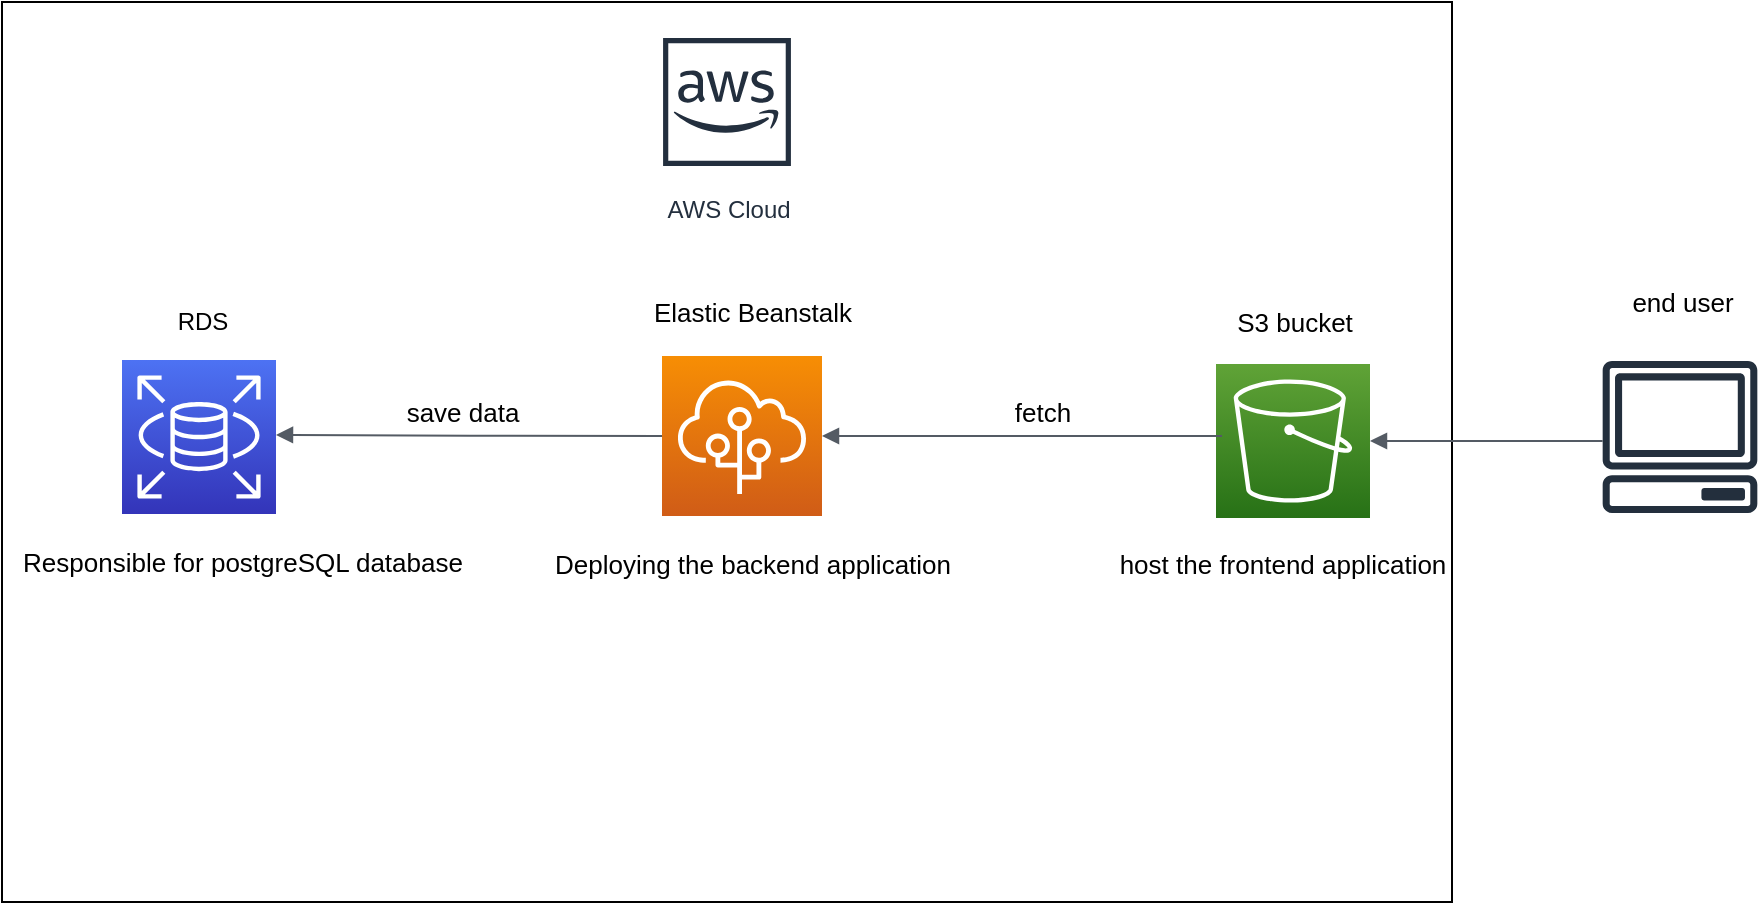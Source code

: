 <mxfile version="20.8.15" type="device"><diagram id="HGJFR--orxA5TlTy35AV" name="Page-1"><mxGraphModel dx="1105" dy="578" grid="1" gridSize="10" guides="1" tooltips="1" connect="1" arrows="1" fold="1" page="1" pageScale="1" pageWidth="850" pageHeight="1100" math="0" shadow="0"><root><mxCell id="0"/><mxCell id="1" parent="0"/><mxCell id="vg3FvGB7EgrQv3eyctPb-2" value="" style="sketch=0;points=[[0,0,0],[0.25,0,0],[0.5,0,0],[0.75,0,0],[1,0,0],[0,1,0],[0.25,1,0],[0.5,1,0],[0.75,1,0],[1,1,0],[0,0.25,0],[0,0.5,0],[0,0.75,0],[1,0.25,0],[1,0.5,0],[1,0.75,0]];outlineConnect=0;fontColor=#232F3E;gradientColor=#4D72F3;gradientDirection=north;fillColor=#3334B9;strokeColor=#ffffff;dashed=0;verticalLabelPosition=bottom;verticalAlign=top;align=center;html=1;fontSize=12;fontStyle=0;aspect=fixed;shape=mxgraph.aws4.resourceIcon;resIcon=mxgraph.aws4.rds;" vertex="1" parent="1"><mxGeometry x="70" y="229" width="77" height="77" as="geometry"/></mxCell><mxCell id="vg3FvGB7EgrQv3eyctPb-3" value="" style="sketch=0;points=[[0,0,0],[0.25,0,0],[0.5,0,0],[0.75,0,0],[1,0,0],[0,1,0],[0.25,1,0],[0.5,1,0],[0.75,1,0],[1,1,0],[0,0.25,0],[0,0.5,0],[0,0.75,0],[1,0.25,0],[1,0.5,0],[1,0.75,0]];outlineConnect=0;fontColor=#232F3E;gradientColor=#F78E04;gradientDirection=north;fillColor=#D05C17;strokeColor=#ffffff;dashed=0;verticalLabelPosition=bottom;verticalAlign=top;align=center;html=1;fontSize=12;fontStyle=0;aspect=fixed;shape=mxgraph.aws4.resourceIcon;resIcon=mxgraph.aws4.elastic_beanstalk;" vertex="1" parent="1"><mxGeometry x="340" y="227" width="80" height="80" as="geometry"/></mxCell><mxCell id="vg3FvGB7EgrQv3eyctPb-4" value="" style="sketch=0;points=[[0,0,0],[0.25,0,0],[0.5,0,0],[0.75,0,0],[1,0,0],[0,1,0],[0.25,1,0],[0.5,1,0],[0.75,1,0],[1,1,0],[0,0.25,0],[0,0.5,0],[0,0.75,0],[1,0.25,0],[1,0.5,0],[1,0.75,0]];outlineConnect=0;fontColor=#232F3E;gradientColor=#60A337;gradientDirection=north;fillColor=#277116;strokeColor=#ffffff;dashed=0;verticalLabelPosition=bottom;verticalAlign=top;align=center;html=1;fontSize=12;fontStyle=0;aspect=fixed;shape=mxgraph.aws4.resourceIcon;resIcon=mxgraph.aws4.s3;" vertex="1" parent="1"><mxGeometry x="617" y="231" width="77" height="77" as="geometry"/></mxCell><mxCell id="vg3FvGB7EgrQv3eyctPb-5" value="RDS" style="text;html=1;align=center;verticalAlign=middle;resizable=0;points=[];autosize=1;strokeColor=none;fillColor=none;" vertex="1" parent="1"><mxGeometry x="85" y="195" width="50" height="30" as="geometry"/></mxCell><mxCell id="vg3FvGB7EgrQv3eyctPb-6" value="&lt;p style=&quot;line-height: 120%;&quot;&gt;&lt;font style=&quot;font-size: 13px;&quot;&gt;Responsible for postgreSQL database&lt;/font&gt;&lt;/p&gt;" style="text;html=1;align=center;verticalAlign=middle;resizable=0;points=[];autosize=1;strokeColor=none;fillColor=none;" vertex="1" parent="1"><mxGeometry x="10" y="306" width="240" height="50" as="geometry"/></mxCell><mxCell id="vg3FvGB7EgrQv3eyctPb-7" value="Elastic Beanstalk" style="text;html=1;align=center;verticalAlign=middle;resizable=0;points=[];autosize=1;strokeColor=none;fillColor=none;fontSize=13;" vertex="1" parent="1"><mxGeometry x="325" y="190" width="120" height="30" as="geometry"/></mxCell><mxCell id="vg3FvGB7EgrQv3eyctPb-8" value="Deploying the backend application" style="text;html=1;align=center;verticalAlign=middle;resizable=0;points=[];autosize=1;strokeColor=none;fillColor=none;fontSize=13;" vertex="1" parent="1"><mxGeometry x="280" y="316" width="210" height="30" as="geometry"/></mxCell><mxCell id="vg3FvGB7EgrQv3eyctPb-9" value="host the frontend application" style="text;html=1;align=center;verticalAlign=middle;resizable=0;points=[];autosize=1;strokeColor=none;fillColor=none;fontSize=13;" vertex="1" parent="1"><mxGeometry x="560" y="316" width="180" height="30" as="geometry"/></mxCell><mxCell id="vg3FvGB7EgrQv3eyctPb-10" value="S3 bucket" style="text;html=1;align=center;verticalAlign=middle;resizable=0;points=[];autosize=1;strokeColor=none;fillColor=none;fontSize=13;" vertex="1" parent="1"><mxGeometry x="615.5" y="195" width="80" height="30" as="geometry"/></mxCell><mxCell id="vg3FvGB7EgrQv3eyctPb-15" value="" style="edgeStyle=orthogonalEdgeStyle;html=1;endArrow=none;elbow=vertical;startArrow=block;startFill=1;strokeColor=#545B64;rounded=0;fontSize=13;exitX=1;exitY=0.5;exitDx=0;exitDy=0;exitPerimeter=0;" edge="1" parent="1" source="vg3FvGB7EgrQv3eyctPb-3"><mxGeometry width="100" relative="1" as="geometry"><mxPoint x="450" y="269" as="sourcePoint"/><mxPoint x="620" y="267" as="targetPoint"/><Array as="points"><mxPoint x="620" y="267"/></Array></mxGeometry></mxCell><mxCell id="vg3FvGB7EgrQv3eyctPb-16" value="" style="edgeStyle=orthogonalEdgeStyle;html=1;endArrow=none;elbow=vertical;startArrow=block;startFill=1;strokeColor=#545B64;rounded=0;fontSize=13;exitX=1;exitY=0.5;exitDx=0;exitDy=0;exitPerimeter=0;" edge="1" parent="1" target="vg3FvGB7EgrQv3eyctPb-3"><mxGeometry width="100" relative="1" as="geometry"><mxPoint x="147" y="266.44" as="sourcePoint"/><mxPoint x="350" y="270" as="targetPoint"/><Array as="points"/></mxGeometry></mxCell><mxCell id="vg3FvGB7EgrQv3eyctPb-17" value="" style="rounded=0;whiteSpace=wrap;html=1;fontSize=13;fillColor=none;" vertex="1" parent="1"><mxGeometry x="10" y="50" width="725" height="450" as="geometry"/></mxCell><mxCell id="vg3FvGB7EgrQv3eyctPb-20" value="fetch" style="text;html=1;align=center;verticalAlign=middle;resizable=0;points=[];autosize=1;strokeColor=none;fillColor=none;fontSize=13;" vertex="1" parent="1"><mxGeometry x="505" y="240" width="50" height="30" as="geometry"/></mxCell><mxCell id="vg3FvGB7EgrQv3eyctPb-21" value="save data" style="text;html=1;align=center;verticalAlign=middle;resizable=0;points=[];autosize=1;strokeColor=none;fillColor=none;fontSize=13;" vertex="1" parent="1"><mxGeometry x="200" y="240" width="80" height="30" as="geometry"/></mxCell><mxCell id="vg3FvGB7EgrQv3eyctPb-22" value="" style="sketch=0;outlineConnect=0;fontColor=#232F3E;gradientColor=none;fillColor=#232F3D;strokeColor=none;dashed=0;verticalLabelPosition=bottom;verticalAlign=top;align=center;html=1;fontSize=12;fontStyle=0;aspect=fixed;pointerEvents=1;shape=mxgraph.aws4.client;" vertex="1" parent="1"><mxGeometry x="810" y="229.5" width="78" height="76" as="geometry"/></mxCell><mxCell id="vg3FvGB7EgrQv3eyctPb-23" value="end user" style="text;html=1;align=center;verticalAlign=middle;resizable=0;points=[];autosize=1;strokeColor=none;fillColor=none;fontSize=13;" vertex="1" parent="1"><mxGeometry x="815" y="185" width="70" height="30" as="geometry"/></mxCell><mxCell id="vg3FvGB7EgrQv3eyctPb-24" value="" style="edgeStyle=orthogonalEdgeStyle;html=1;endArrow=none;elbow=vertical;startArrow=block;startFill=1;strokeColor=#545B64;rounded=0;fontSize=13;" edge="1" parent="1" source="vg3FvGB7EgrQv3eyctPb-4" target="vg3FvGB7EgrQv3eyctPb-22"><mxGeometry width="100" relative="1" as="geometry"><mxPoint x="710" y="250" as="sourcePoint"/><mxPoint x="800" y="270" as="targetPoint"/><Array as="points"><mxPoint x="740" y="270"/><mxPoint x="740" y="270"/></Array></mxGeometry></mxCell><mxCell id="vg3FvGB7EgrQv3eyctPb-25" value="AWS Cloud" style="sketch=0;outlineConnect=0;fontColor=#232F3E;gradientColor=none;strokeColor=#232F3E;fillColor=#ffffff;dashed=0;verticalLabelPosition=bottom;verticalAlign=top;align=center;html=1;fontSize=12;fontStyle=0;aspect=fixed;shape=mxgraph.aws4.resourceIcon;resIcon=mxgraph.aws4.aws_cloud;" vertex="1" parent="1"><mxGeometry x="332.5" y="60" width="80" height="80" as="geometry"/></mxCell></root></mxGraphModel></diagram></mxfile>